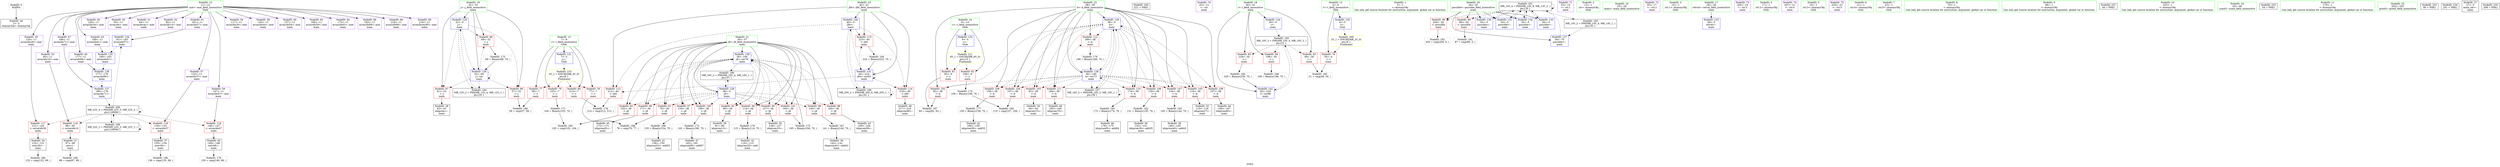 digraph "SVFG" {
	label="SVFG";

	Node0x564ae968e1f0 [shape=record,color=grey,label="{NodeID: 0\nNullPtr}"];
	Node0x564ae968e1f0 -> Node0x564ae9675ac0[style=solid];
	Node0x564ae9698170 [shape=record,color=grey,label="{NodeID: 180\n123 = cmp(122, 99, )\n}"];
	Node0x564ae968ebc0 [shape=record,color=red,label="{NodeID: 97\n154\<--36\n\<--j6\nmain\n}"];
	Node0x564ae968ebc0 -> Node0x564ae9696f70[style=solid];
	Node0x564ae9674220 [shape=record,color=green,label="{NodeID: 14\n9\<--10\nc\<--c_field_insensitive\nGlob }"];
	Node0x564ae9674220 -> Node0x564ae96915e0[style=solid];
	Node0x564ae9674220 -> Node0x564ae96916b0[style=solid];
	Node0x564ae9674220 -> Node0x564ae9694750[style=solid];
	Node0x564ae9693020 [shape=record,color=black,label="{NodeID: 194\nMR_12V_2 = PHI(MR_12V_4, MR_12V_1, )\npts\{33 \}\n}"];
	Node0x564ae9693020 -> Node0x564ae96949f0[style=dashed];
	Node0x564ae968f720 [shape=record,color=red,label="{NodeID: 111\n184\<--38\n\<--k\nmain\n}"];
	Node0x564ae968f720 -> Node0x564ae968fb10[style=solid];
	Node0x564ae9675c90 [shape=record,color=black,label="{NodeID: 28\n62\<--61\nidxprom\<--\nmain\n}"];
	Node0x564ae96949f0 [shape=record,color=blue,label="{NodeID: 125\n32\<--5\nj\<--\nmain\n}"];
	Node0x564ae96949f0 -> Node0x564ae96919f0[style=dashed];
	Node0x564ae96949f0 -> Node0x564ae9691ac0[style=dashed];
	Node0x564ae96949f0 -> Node0x564ae9691b90[style=dashed];
	Node0x564ae96949f0 -> Node0x564ae9694ac0[style=dashed];
	Node0x564ae96949f0 -> Node0x564ae9693020[style=dashed];
	Node0x564ae968e610 [shape=record,color=black,label="{NodeID: 42\n160\<--159\nidxprom56\<--add55\nmain\n}"];
	Node0x564ae9695550 [shape=record,color=blue,label="{NodeID: 139\n36\<--195\nj6\<--inc76\nmain\n}"];
	Node0x564ae9695550 -> Node0x564ae9691e00[style=dashed];
	Node0x564ae9695550 -> Node0x564ae9691ed0[style=dashed];
	Node0x564ae9695550 -> Node0x564ae9691fa0[style=dashed];
	Node0x564ae9695550 -> Node0x564ae9692070[style=dashed];
	Node0x564ae9695550 -> Node0x564ae9692140[style=dashed];
	Node0x564ae9695550 -> Node0x564ae968eaf0[style=dashed];
	Node0x564ae9695550 -> Node0x564ae968ebc0[style=dashed];
	Node0x564ae9695550 -> Node0x564ae968ec90[style=dashed];
	Node0x564ae9695550 -> Node0x564ae968ed60[style=dashed];
	Node0x564ae9695550 -> Node0x564ae968ee30[style=dashed];
	Node0x564ae9695550 -> Node0x564ae968ef00[style=dashed];
	Node0x564ae9695550 -> Node0x564ae9695550[style=dashed];
	Node0x564ae9695550 -> Node0x564ae96a1e50[style=dashed];
	Node0x564ae9690190 [shape=record,color=purple,label="{NodeID: 56\n129\<--11\narrayidx34\<--mat\nmain\n}"];
	Node0x564ae96b1900 [shape=record,color=black,label="{NodeID: 236\n221 = PHI()\n}"];
	Node0x564ae9690cf0 [shape=record,color=purple,label="{NodeID: 70\n43\<--13\n\<--.str\nmain\n}"];
	Node0x564ae9696df0 [shape=record,color=grey,label="{NodeID: 167\n141 = Binary(140, 70, )\n}"];
	Node0x564ae9696df0 -> Node0x564ae968e310[style=solid];
	Node0x564ae9691850 [shape=record,color=red,label="{NodeID: 84\n198\<--30\n\<--i\nmain\n}"];
	Node0x564ae9691850 -> Node0x564ae96970f0[style=solid];
	Node0x564ae9674090 [shape=record,color=green,label="{NodeID: 1\n5\<--1\n\<--dummyObj\nCan only get source location for instruction, argument, global var or function.}"];
	Node0x564ae96982f0 [shape=record,color=grey,label="{NodeID: 181\n87 = cmp(86, 5, )\n}"];
	Node0x564ae968ec90 [shape=record,color=red,label="{NodeID: 98\n164\<--36\n\<--j6\nmain\n}"];
	Node0x564ae968ec90 -> Node0x564ae968e6e0[style=solid];
	Node0x564ae9674320 [shape=record,color=green,label="{NodeID: 15\n11\<--12\nmat\<--mat_field_insensitive\nGlob }"];
	Node0x564ae9674320 -> Node0x564ae968fcb0[style=solid];
	Node0x564ae9674320 -> Node0x564ae968fd80[style=solid];
	Node0x564ae9674320 -> Node0x564ae968fe50[style=solid];
	Node0x564ae9674320 -> Node0x564ae968ff20[style=solid];
	Node0x564ae9674320 -> Node0x564ae968fff0[style=solid];
	Node0x564ae9674320 -> Node0x564ae96900c0[style=solid];
	Node0x564ae9674320 -> Node0x564ae9690190[style=solid];
	Node0x564ae9674320 -> Node0x564ae9690260[style=solid];
	Node0x564ae9674320 -> Node0x564ae9690330[style=solid];
	Node0x564ae9674320 -> Node0x564ae9690400[style=solid];
	Node0x564ae9674320 -> Node0x564ae96904d0[style=solid];
	Node0x564ae9674320 -> Node0x564ae96905a0[style=solid];
	Node0x564ae9674320 -> Node0x564ae9690670[style=solid];
	Node0x564ae9674320 -> Node0x564ae9690740[style=solid];
	Node0x564ae9674320 -> Node0x564ae9690810[style=solid];
	Node0x564ae9674320 -> Node0x564ae96908e0[style=solid];
	Node0x564ae9674320 -> Node0x564ae96909b0[style=solid];
	Node0x564ae9674320 -> Node0x564ae9690a80[style=solid];
	Node0x564ae9674320 -> Node0x564ae9690b50[style=solid];
	Node0x564ae9674320 -> Node0x564ae9690c20[style=solid];
	Node0x564ae9693110 [shape=record,color=black,label="{NodeID: 195\nMR_14V_2 = PHI(MR_14V_4, MR_14V_1, )\npts\{35 \}\n}"];
	Node0x564ae9693110 -> Node0x564ae9694b90[style=dashed];
	Node0x564ae968f7f0 [shape=record,color=red,label="{NodeID: 112\n189\<--38\n\<--k\nmain\n}"];
	Node0x564ae968f7f0 -> Node0x564ae9697270[style=solid];
	Node0x564ae9675d60 [shape=record,color=black,label="{NodeID: 29\n91\<--90\nidxprom13\<--\nmain\n}"];
	Node0x564ae96a5f50 [shape=record,color=yellow,style=double,label="{NodeID: 209\n2V_1 = ENCHI(MR_2V_0)\npts\{6 \}\nFun[main]}"];
	Node0x564ae96a5f50 -> Node0x564ae96911d0[style=dashed];
	Node0x564ae9694ac0 [shape=record,color=blue,label="{NodeID: 126\n32\<--69\nj\<--inc\nmain\n}"];
	Node0x564ae9694ac0 -> Node0x564ae96919f0[style=dashed];
	Node0x564ae9694ac0 -> Node0x564ae9691ac0[style=dashed];
	Node0x564ae9694ac0 -> Node0x564ae9691b90[style=dashed];
	Node0x564ae9694ac0 -> Node0x564ae9694ac0[style=dashed];
	Node0x564ae9694ac0 -> Node0x564ae9693020[style=dashed];
	Node0x564ae968e6e0 [shape=record,color=black,label="{NodeID: 43\n165\<--164\nidxprom58\<--\nmain\n}"];
	Node0x564ae9695620 [shape=record,color=blue,label="{NodeID: 140\n40\<--5\nj84\<--\nmain\n}"];
	Node0x564ae9695620 -> Node0x564ae968f8c0[style=dashed];
	Node0x564ae9695620 -> Node0x564ae968f990[style=dashed];
	Node0x564ae9695620 -> Node0x564ae968fa60[style=dashed];
	Node0x564ae9695620 -> Node0x564ae96956f0[style=dashed];
	Node0x564ae9695620 -> Node0x564ae96a2850[style=dashed];
	Node0x564ae9690260 [shape=record,color=purple,label="{NodeID: 57\n133\<--11\narrayidx37\<--mat\nmain\n}"];
	Node0x564ae9690260 -> Node0x564ae9694410[style=solid];
	Node0x564ae9690dc0 [shape=record,color=purple,label="{NodeID: 71\n53\<--15\n\<--.str.1\nmain\n}"];
	Node0x564ae9696f70 [shape=record,color=grey,label="{NodeID: 168\n155 = Binary(154, 70, )\n}"];
	Node0x564ae9696f70 -> Node0x564ae968e540[style=solid];
	Node0x564ae9691920 [shape=record,color=red,label="{NodeID: 85\n228\<--30\n\<--i\nmain\n}"];
	Node0x564ae9691920 -> Node0x564ae9696c70[style=solid];
	Node0x564ae9674450 [shape=record,color=green,label="{NodeID: 2\n13\<--1\n.str\<--dummyObj\nGlob }"];
	Node0x564ae9698470 [shape=record,color=grey,label="{NodeID: 182\n205 = cmp(204, 5, )\n}"];
	Node0x564ae968ed60 [shape=record,color=red,label="{NodeID: 99\n171\<--36\n\<--j6\nmain\n}"];
	Node0x564ae968ed60 -> Node0x564ae968e880[style=solid];
	Node0x564ae96754f0 [shape=record,color=green,label="{NodeID: 16\n25\<--26\nmain\<--main_field_insensitive\n}"];
	Node0x564ae96a1e50 [shape=record,color=black,label="{NodeID: 196\nMR_16V_2 = PHI(MR_16V_4, MR_16V_1, )\npts\{37 \}\n}"];
	Node0x564ae96a1e50 -> Node0x564ae9694c60[style=dashed];
	Node0x564ae968f8c0 [shape=record,color=red,label="{NodeID: 113\n212\<--40\n\<--j84\nmain\n}"];
	Node0x564ae968f8c0 -> Node0x564ae9697e70[style=solid];
	Node0x564ae9675e30 [shape=record,color=black,label="{NodeID: 30\n94\<--93\nidxprom15\<--\nmain\n}"];
	Node0x564ae96a6a70 [shape=record,color=yellow,style=double,label="{NodeID: 210\n4V_1 = ENCHI(MR_4V_0)\npts\{8 \}\nFun[main]}"];
	Node0x564ae96a6a70 -> Node0x564ae96912a0[style=dashed];
	Node0x564ae96a6a70 -> Node0x564ae9691370[style=dashed];
	Node0x564ae96a6a70 -> Node0x564ae9691440[style=dashed];
	Node0x564ae96a6a70 -> Node0x564ae9691510[style=dashed];
	Node0x564ae9694b90 [shape=record,color=blue,label="{NodeID: 127\n34\<--70\npossible\<--\nmain\n}"];
	Node0x564ae9694b90 -> Node0x564ae96a3750[style=dashed];
	Node0x564ae968e7b0 [shape=record,color=black,label="{NodeID: 44\n168\<--167\nidxprom60\<--\nmain\n}"];
	Node0x564ae96956f0 [shape=record,color=blue,label="{NodeID: 141\n40\<--224\nj84\<--inc93\nmain\n}"];
	Node0x564ae96956f0 -> Node0x564ae968f8c0[style=dashed];
	Node0x564ae96956f0 -> Node0x564ae968f990[style=dashed];
	Node0x564ae96956f0 -> Node0x564ae968fa60[style=dashed];
	Node0x564ae96956f0 -> Node0x564ae96956f0[style=dashed];
	Node0x564ae96956f0 -> Node0x564ae96a2850[style=dashed];
	Node0x564ae9690330 [shape=record,color=purple,label="{NodeID: 58\n143\<--11\narrayidx44\<--mat\nmain\n}"];
	Node0x564ae9690e90 [shape=record,color=purple,label="{NodeID: 72\n65\<--17\n\<--.str.2\nmain\n}"];
	Node0x564ae96970f0 [shape=record,color=grey,label="{NodeID: 169\n199 = Binary(198, 70, )\n}"];
	Node0x564ae96919f0 [shape=record,color=red,label="{NodeID: 86\n57\<--32\n\<--j\nmain\n}"];
	Node0x564ae96919f0 -> Node0x564ae9698a70[style=solid];
	Node0x564ae968d8d0 [shape=record,color=green,label="{NodeID: 3\n15\<--1\n.str.1\<--dummyObj\nGlob }"];
	Node0x564ae96985f0 [shape=record,color=grey,label="{NodeID: 183\n105 = cmp(102, 104, )\n}"];
	Node0x564ae968ee30 [shape=record,color=red,label="{NodeID: 100\n180\<--36\n\<--j6\nmain\n}"];
	Node0x564ae968ee30 -> Node0x564ae96976f0[style=solid];
	Node0x564ae96755f0 [shape=record,color=green,label="{NodeID: 17\n28\<--29\nretval\<--retval_field_insensitive\nmain\n}"];
	Node0x564ae96755f0 -> Node0x564ae9694850[style=solid];
	Node0x564ae96a2350 [shape=record,color=black,label="{NodeID: 197\nMR_18V_2 = PHI(MR_18V_3, MR_18V_1, )\npts\{39 \}\n}"];
	Node0x564ae96a2350 -> Node0x564ae9694d30[style=dashed];
	Node0x564ae96a2350 -> Node0x564ae96a2350[style=dashed];
	Node0x564ae968f990 [shape=record,color=red,label="{NodeID: 114\n216\<--40\n\<--j84\nmain\n}"];
	Node0x564ae968f990 -> Node0x564ae968fbe0[style=solid];
	Node0x564ae9675f00 [shape=record,color=black,label="{NodeID: 31\n97\<--96\nconv\<--\nmain\n}"];
	Node0x564ae9675f00 -> Node0x564ae9698ef0[style=solid];
	Node0x564ae96a6b50 [shape=record,color=yellow,style=double,label="{NodeID: 211\n6V_1 = ENCHI(MR_6V_0)\npts\{10 \}\nFun[main]}"];
	Node0x564ae96a6b50 -> Node0x564ae96915e0[style=dashed];
	Node0x564ae96a6b50 -> Node0x564ae96916b0[style=dashed];
	Node0x564ae9694c60 [shape=record,color=blue,label="{NodeID: 128\n36\<--5\nj6\<--\nmain\n}"];
	Node0x564ae9694c60 -> Node0x564ae9691e00[style=dashed];
	Node0x564ae9694c60 -> Node0x564ae9691ed0[style=dashed];
	Node0x564ae9694c60 -> Node0x564ae9691fa0[style=dashed];
	Node0x564ae9694c60 -> Node0x564ae9692070[style=dashed];
	Node0x564ae9694c60 -> Node0x564ae9692140[style=dashed];
	Node0x564ae9694c60 -> Node0x564ae968eaf0[style=dashed];
	Node0x564ae9694c60 -> Node0x564ae968ebc0[style=dashed];
	Node0x564ae9694c60 -> Node0x564ae968ec90[style=dashed];
	Node0x564ae9694c60 -> Node0x564ae968ed60[style=dashed];
	Node0x564ae9694c60 -> Node0x564ae968ee30[style=dashed];
	Node0x564ae9694c60 -> Node0x564ae968ef00[style=dashed];
	Node0x564ae9694c60 -> Node0x564ae9695550[style=dashed];
	Node0x564ae9694c60 -> Node0x564ae96a1e50[style=dashed];
	Node0x564ae968e880 [shape=record,color=black,label="{NodeID: 45\n172\<--171\nidxprom62\<--\nmain\n}"];
	Node0x564ae96957c0 [shape=record,color=blue,label="{NodeID: 142\n30\<--229\ni\<--inc96\nmain\n}"];
	Node0x564ae96957c0 -> Node0x564ae9692b20[style=dashed];
	Node0x564ae9690400 [shape=record,color=purple,label="{NodeID: 59\n147\<--11\narrayidx47\<--mat\nmain\n}"];
	Node0x564ae9690400 -> Node0x564ae96944e0[style=solid];
	Node0x564ae9690f60 [shape=record,color=purple,label="{NodeID: 73\n200\<--19\n\<--.str.3\nmain\n}"];
	Node0x564ae9697270 [shape=record,color=grey,label="{NodeID: 170\n190 = Binary(189, 70, )\n}"];
	Node0x564ae9697270 -> Node0x564ae9695480[style=solid];
	Node0x564ae9691ac0 [shape=record,color=red,label="{NodeID: 87\n61\<--32\n\<--j\nmain\n}"];
	Node0x564ae9691ac0 -> Node0x564ae9675c90[style=solid];
	Node0x564ae968d960 [shape=record,color=green,label="{NodeID: 4\n17\<--1\n.str.2\<--dummyObj\nGlob }"];
	Node0x564ae9698770 [shape=record,color=grey,label="{NodeID: 184\n110 = cmp(107, 109, )\n}"];
	Node0x564ae968ef00 [shape=record,color=red,label="{NodeID: 101\n194\<--36\n\<--j6\nmain\n}"];
	Node0x564ae968ef00 -> Node0x564ae9697570[style=solid];
	Node0x564ae96756c0 [shape=record,color=green,label="{NodeID: 18\n30\<--31\ni\<--i_field_insensitive\nmain\n}"];
	Node0x564ae96756c0 -> Node0x564ae9691780[style=solid];
	Node0x564ae96756c0 -> Node0x564ae9691850[style=solid];
	Node0x564ae96756c0 -> Node0x564ae9691920[style=solid];
	Node0x564ae96756c0 -> Node0x564ae9694920[style=solid];
	Node0x564ae96756c0 -> Node0x564ae96957c0[style=solid];
	Node0x564ae96a2850 [shape=record,color=black,label="{NodeID: 198\nMR_20V_2 = PHI(MR_20V_6, MR_20V_1, )\npts\{41 \}\n}"];
	Node0x564ae96a2850 -> Node0x564ae9695620[style=dashed];
	Node0x564ae96a2850 -> Node0x564ae96a2850[style=dashed];
	Node0x564ae968fa60 [shape=record,color=red,label="{NodeID: 115\n223\<--40\n\<--j84\nmain\n}"];
	Node0x564ae968fa60 -> Node0x564ae9696970[style=solid];
	Node0x564ae9675fd0 [shape=record,color=black,label="{NodeID: 32\n116\<--115\nidxprom25\<--add\nmain\n}"];
	Node0x564ae9694d30 [shape=record,color=blue,label="{NodeID: 129\n38\<--5\nk\<--\nmain\n}"];
	Node0x564ae9694d30 -> Node0x564ae968efd0[style=dashed];
	Node0x564ae9694d30 -> Node0x564ae968f0a0[style=dashed];
	Node0x564ae9694d30 -> Node0x564ae968f170[style=dashed];
	Node0x564ae9694d30 -> Node0x564ae968f240[style=dashed];
	Node0x564ae9694d30 -> Node0x564ae968f310[style=dashed];
	Node0x564ae9694d30 -> Node0x564ae968f3e0[style=dashed];
	Node0x564ae9694d30 -> Node0x564ae968f4b0[style=dashed];
	Node0x564ae9694d30 -> Node0x564ae968f580[style=dashed];
	Node0x564ae9694d30 -> Node0x564ae968f650[style=dashed];
	Node0x564ae9694d30 -> Node0x564ae968f720[style=dashed];
	Node0x564ae9694d30 -> Node0x564ae968f7f0[style=dashed];
	Node0x564ae9694d30 -> Node0x564ae9694d30[style=dashed];
	Node0x564ae9694d30 -> Node0x564ae9695480[style=dashed];
	Node0x564ae9694d30 -> Node0x564ae96a2350[style=dashed];
	Node0x564ae968e950 [shape=record,color=black,label="{NodeID: 46\n176\<--175\nidxprom65\<--add64\nmain\n}"];
	Node0x564ae96904d0 [shape=record,color=purple,label="{NodeID: 60\n157\<--11\narrayidx54\<--mat\nmain\n}"];
	Node0x564ae9691030 [shape=record,color=purple,label="{NodeID: 74\n207\<--21\n\<--.str.4\nmain\n}"];
	Node0x564ae96973f0 [shape=record,color=grey,label="{NodeID: 171\n104 = Binary(103, 70, )\n}"];
	Node0x564ae96973f0 -> Node0x564ae96985f0[style=solid];
	Node0x564ae9691b90 [shape=record,color=red,label="{NodeID: 88\n68\<--32\n\<--j\nmain\n}"];
	Node0x564ae9691b90 -> Node0x564ae96979f0[style=solid];
	Node0x564ae9674b00 [shape=record,color=green,label="{NodeID: 5\n19\<--1\n.str.3\<--dummyObj\nGlob }"];
	Node0x564ae96988f0 [shape=record,color=grey,label="{NodeID: 185\n51 = cmp(49, 50, )\n}"];
	Node0x564ae968efd0 [shape=record,color=red,label="{NodeID: 102\n82\<--38\n\<--k\nmain\n}"];
	Node0x564ae968efd0 -> Node0x564ae9698bf0[style=solid];
	Node0x564ae96757c0 [shape=record,color=green,label="{NodeID: 19\n32\<--33\nj\<--j_field_insensitive\nmain\n}"];
	Node0x564ae96757c0 -> Node0x564ae96919f0[style=solid];
	Node0x564ae96757c0 -> Node0x564ae9691ac0[style=solid];
	Node0x564ae96757c0 -> Node0x564ae9691b90[style=solid];
	Node0x564ae96757c0 -> Node0x564ae96949f0[style=solid];
	Node0x564ae96757c0 -> Node0x564ae9694ac0[style=solid];
	Node0x564ae96a2d50 [shape=record,color=black,label="{NodeID: 199\nMR_22V_2 = PHI(MR_22V_3, MR_22V_1, )\npts\{120000 \}\n}"];
	Node0x564ae96a2d50 -> Node0x564ae96a2d50[style=dashed];
	Node0x564ae96a2d50 -> Node0x564ae96a5050[style=dashed];
	Node0x564ae9694270 [shape=record,color=red,label="{NodeID: 116\n96\<--95\n\<--arrayidx16\nmain\n}"];
	Node0x564ae9694270 -> Node0x564ae9675f00[style=solid];
	Node0x564ae96760a0 [shape=record,color=black,label="{NodeID: 33\n119\<--118\nidxprom27\<--\nmain\n}"];
	Node0x564ae9694e00 [shape=record,color=blue,label="{NodeID: 130\n34\<--5\npossible\<--\nmain\n}"];
	Node0x564ae9694e00 -> Node0x564ae96a3750[style=dashed];
	Node0x564ae968ea20 [shape=record,color=black,label="{NodeID: 47\n182\<--181\nidxprom68\<--add67\nmain\n}"];
	Node0x564ae96905a0 [shape=record,color=purple,label="{NodeID: 61\n161\<--11\narrayidx57\<--mat\nmain\n}"];
	Node0x564ae96905a0 -> Node0x564ae9695140[style=solid];
	Node0x564ae9691100 [shape=record,color=purple,label="{NodeID: 75\n220\<--23\n\<--.str.5\nmain\n}"];
	Node0x564ae9697570 [shape=record,color=grey,label="{NodeID: 172\n195 = Binary(194, 70, )\n}"];
	Node0x564ae9697570 -> Node0x564ae9695550[style=solid];
	Node0x564ae9691c60 [shape=record,color=red,label="{NodeID: 89\n86\<--34\n\<--possible\nmain\n}"];
	Node0x564ae9691c60 -> Node0x564ae96982f0[style=solid];
	Node0x564ae9674b90 [shape=record,color=green,label="{NodeID: 6\n21\<--1\n.str.4\<--dummyObj\nGlob }"];
	Node0x564ae9698a70 [shape=record,color=grey,label="{NodeID: 186\n59 = cmp(57, 58, )\n}"];
	Node0x564ae968f0a0 [shape=record,color=red,label="{NodeID: 103\n93\<--38\n\<--k\nmain\n}"];
	Node0x564ae968f0a0 -> Node0x564ae9675e30[style=solid];
	Node0x564ae9675890 [shape=record,color=green,label="{NodeID: 20\n34\<--35\npossible\<--possible_field_insensitive\nmain\n}"];
	Node0x564ae9675890 -> Node0x564ae9691c60[style=solid];
	Node0x564ae9675890 -> Node0x564ae9691d30[style=solid];
	Node0x564ae9675890 -> Node0x564ae9694b90[style=solid];
	Node0x564ae9675890 -> Node0x564ae9694e00[style=solid];
	Node0x564ae9675890 -> Node0x564ae9694ed0[style=solid];
	Node0x564ae9675890 -> Node0x564ae9694fa0[style=solid];
	Node0x564ae9675890 -> Node0x564ae9695070[style=solid];
	Node0x564ae9694340 [shape=record,color=red,label="{NodeID: 117\n121\<--120\n\<--arrayidx28\nmain\n}"];
	Node0x564ae9694340 -> Node0x564ae9676170[style=solid];
	Node0x564ae9676170 [shape=record,color=black,label="{NodeID: 34\n122\<--121\nconv29\<--\nmain\n}"];
	Node0x564ae9676170 -> Node0x564ae9698170[style=solid];
	Node0x564ae9694ed0 [shape=record,color=blue,label="{NodeID: 131\n34\<--5\npossible\<--\nmain\n}"];
	Node0x564ae9694ed0 -> Node0x564ae96a3750[style=dashed];
	Node0x564ae968fb10 [shape=record,color=black,label="{NodeID: 48\n185\<--184\nidxprom70\<--\nmain\n}"];
	Node0x564ae9690670 [shape=record,color=purple,label="{NodeID: 62\n166\<--11\narrayidx59\<--mat\nmain\n}"];
	Node0x564ae96911d0 [shape=record,color=red,label="{NodeID: 76\n50\<--4\n\<--t\nmain\n}"];
	Node0x564ae96911d0 -> Node0x564ae96988f0[style=solid];
	Node0x564ae96976f0 [shape=record,color=grey,label="{NodeID: 173\n181 = Binary(180, 70, )\n}"];
	Node0x564ae96976f0 -> Node0x564ae968ea20[style=solid];
	Node0x564ae9691d30 [shape=record,color=red,label="{NodeID: 90\n204\<--34\n\<--possible\nmain\n}"];
	Node0x564ae9691d30 -> Node0x564ae9698470[style=solid];
	Node0x564ae968dc10 [shape=record,color=green,label="{NodeID: 7\n23\<--1\n.str.5\<--dummyObj\nGlob }"];
	Node0x564ae9698bf0 [shape=record,color=grey,label="{NodeID: 187\n84 = cmp(82, 83, )\n}"];
	Node0x564ae968f170 [shape=record,color=red,label="{NodeID: 104\n107\<--38\n\<--k\nmain\n}"];
	Node0x564ae968f170 -> Node0x564ae9698770[style=solid];
	Node0x564ae9675960 [shape=record,color=green,label="{NodeID: 21\n36\<--37\nj6\<--j6_field_insensitive\nmain\n}"];
	Node0x564ae9675960 -> Node0x564ae9691e00[style=solid];
	Node0x564ae9675960 -> Node0x564ae9691ed0[style=solid];
	Node0x564ae9675960 -> Node0x564ae9691fa0[style=solid];
	Node0x564ae9675960 -> Node0x564ae9692070[style=solid];
	Node0x564ae9675960 -> Node0x564ae9692140[style=solid];
	Node0x564ae9675960 -> Node0x564ae968eaf0[style=solid];
	Node0x564ae9675960 -> Node0x564ae968ebc0[style=solid];
	Node0x564ae9675960 -> Node0x564ae968ec90[style=solid];
	Node0x564ae9675960 -> Node0x564ae968ed60[style=solid];
	Node0x564ae9675960 -> Node0x564ae968ee30[style=solid];
	Node0x564ae9675960 -> Node0x564ae968ef00[style=solid];
	Node0x564ae9675960 -> Node0x564ae9694c60[style=solid];
	Node0x564ae9675960 -> Node0x564ae9695550[style=solid];
	Node0x564ae96a3750 [shape=record,color=black,label="{NodeID: 201\nMR_14V_4 = PHI(MR_14V_9, MR_14V_3, )\npts\{35 \}\n}"];
	Node0x564ae96a3750 -> Node0x564ae9691c60[style=dashed];
	Node0x564ae96a3750 -> Node0x564ae9691d30[style=dashed];
	Node0x564ae96a3750 -> Node0x564ae9694e00[style=dashed];
	Node0x564ae96a3750 -> Node0x564ae9694ed0[style=dashed];
	Node0x564ae96a3750 -> Node0x564ae9694fa0[style=dashed];
	Node0x564ae96a3750 -> Node0x564ae9695070[style=dashed];
	Node0x564ae96a3750 -> Node0x564ae9693110[style=dashed];
	Node0x564ae96a3750 -> Node0x564ae96a3750[style=dashed];
	Node0x564ae9694410 [shape=record,color=red,label="{NodeID: 118\n134\<--133\n\<--arrayidx37\nmain\n}"];
	Node0x564ae9694410 -> Node0x564ae968e280[style=solid];
	Node0x564ae9676240 [shape=record,color=black,label="{NodeID: 35\n128\<--127\nidxprom33\<--\nmain\n}"];
	Node0x564ae9694fa0 [shape=record,color=blue,label="{NodeID: 132\n34\<--5\npossible\<--\nmain\n}"];
	Node0x564ae9694fa0 -> Node0x564ae96a3750[style=dashed];
	Node0x564ae968fbe0 [shape=record,color=black,label="{NodeID: 49\n217\<--216\nidxprom88\<--\nmain\n}"];
	Node0x564ae9690740 [shape=record,color=purple,label="{NodeID: 63\n169\<--11\narrayidx61\<--mat\nmain\n}"];
	Node0x564ae9690740 -> Node0x564ae9695210[style=solid];
	Node0x564ae96912a0 [shape=record,color=red,label="{NodeID: 77\n58\<--7\n\<--r\nmain\n}"];
	Node0x564ae96912a0 -> Node0x564ae9698a70[style=solid];
	Node0x564ae9697870 [shape=record,color=grey,label="{NodeID: 174\n109 = Binary(108, 70, )\n}"];
	Node0x564ae9697870 -> Node0x564ae9698770[style=solid];
	Node0x564ae9691e00 [shape=record,color=red,label="{NodeID: 91\n76\<--36\n\<--j6\nmain\n}"];
	Node0x564ae9691e00 -> Node0x564ae9698d70[style=solid];
	Node0x564ae968dca0 [shape=record,color=green,label="{NodeID: 8\n70\<--1\n\<--dummyObj\nCan only get source location for instruction, argument, global var or function.}"];
	Node0x564ae9698d70 [shape=record,color=grey,label="{NodeID: 188\n78 = cmp(76, 77, )\n}"];
	Node0x564ae968f240 [shape=record,color=red,label="{NodeID: 105\n118\<--38\n\<--k\nmain\n}"];
	Node0x564ae968f240 -> Node0x564ae96760a0[style=solid];
	Node0x564ae9676860 [shape=record,color=green,label="{NodeID: 22\n38\<--39\nk\<--k_field_insensitive\nmain\n}"];
	Node0x564ae9676860 -> Node0x564ae968efd0[style=solid];
	Node0x564ae9676860 -> Node0x564ae968f0a0[style=solid];
	Node0x564ae9676860 -> Node0x564ae968f170[style=solid];
	Node0x564ae9676860 -> Node0x564ae968f240[style=solid];
	Node0x564ae9676860 -> Node0x564ae968f310[style=solid];
	Node0x564ae9676860 -> Node0x564ae968f3e0[style=solid];
	Node0x564ae9676860 -> Node0x564ae968f4b0[style=solid];
	Node0x564ae9676860 -> Node0x564ae968f580[style=solid];
	Node0x564ae9676860 -> Node0x564ae968f650[style=solid];
	Node0x564ae9676860 -> Node0x564ae968f720[style=solid];
	Node0x564ae9676860 -> Node0x564ae968f7f0[style=solid];
	Node0x564ae9676860 -> Node0x564ae9694d30[style=solid];
	Node0x564ae9676860 -> Node0x564ae9695480[style=solid];
	Node0x564ae96944e0 [shape=record,color=red,label="{NodeID: 119\n148\<--147\n\<--arrayidx47\nmain\n}"];
	Node0x564ae96944e0 -> Node0x564ae968e470[style=solid];
	Node0x564ae9676310 [shape=record,color=black,label="{NodeID: 36\n132\<--131\nidxprom36\<--add35\nmain\n}"];
	Node0x564ae9695070 [shape=record,color=blue,label="{NodeID: 133\n34\<--5\npossible\<--\nmain\n}"];
	Node0x564ae9695070 -> Node0x564ae96a3750[style=dashed];
	Node0x564ae968fcb0 [shape=record,color=purple,label="{NodeID: 50\n63\<--11\narrayidx\<--mat\nmain\n}"];
	Node0x564ae9690810 [shape=record,color=purple,label="{NodeID: 64\n173\<--11\narrayidx63\<--mat\nmain\n}"];
	Node0x564ae9691370 [shape=record,color=red,label="{NodeID: 78\n77\<--7\n\<--r\nmain\n}"];
	Node0x564ae9691370 -> Node0x564ae9698d70[style=solid];
	Node0x564ae96979f0 [shape=record,color=grey,label="{NodeID: 175\n69 = Binary(68, 70, )\n}"];
	Node0x564ae96979f0 -> Node0x564ae9694ac0[style=solid];
	Node0x564ae9691ed0 [shape=record,color=red,label="{NodeID: 92\n90\<--36\n\<--j6\nmain\n}"];
	Node0x564ae9691ed0 -> Node0x564ae9675d60[style=solid];
	Node0x564ae968dd30 [shape=record,color=green,label="{NodeID: 9\n99\<--1\n\<--dummyObj\nCan only get source location for instruction, argument, global var or function.}"];
	Node0x564ae9698ef0 [shape=record,color=grey,label="{NodeID: 189\n98 = cmp(97, 99, )\n}"];
	Node0x564ae968f310 [shape=record,color=red,label="{NodeID: 106\n130\<--38\n\<--k\nmain\n}"];
	Node0x564ae968f310 -> Node0x564ae9696670[style=solid];
	Node0x564ae9676930 [shape=record,color=green,label="{NodeID: 23\n40\<--41\nj84\<--j84_field_insensitive\nmain\n}"];
	Node0x564ae9676930 -> Node0x564ae968f8c0[style=solid];
	Node0x564ae9676930 -> Node0x564ae968f990[style=solid];
	Node0x564ae9676930 -> Node0x564ae968fa60[style=solid];
	Node0x564ae9676930 -> Node0x564ae9695620[style=solid];
	Node0x564ae9676930 -> Node0x564ae96956f0[style=solid];
	Node0x564ae96945b0 [shape=record,color=blue,label="{NodeID: 120\n4\<--5\nt\<--\nGlob }"];
	Node0x564ae96945b0 -> Node0x564ae96a5f50[style=dashed];
	Node0x564ae968e280 [shape=record,color=black,label="{NodeID: 37\n135\<--134\nconv38\<--\nmain\n}"];
	Node0x564ae968e280 -> Node0x564ae9699070[style=solid];
	Node0x564ae9695140 [shape=record,color=blue,label="{NodeID: 134\n161\<--163\narrayidx57\<--\nmain\n}"];
	Node0x564ae9695140 -> Node0x564ae9695210[style=dashed];
	Node0x564ae968fd80 [shape=record,color=purple,label="{NodeID: 51\n64\<--11\narraydecay\<--mat\nmain\n}"];
	Node0x564ae9481950 [shape=record,color=black,label="{NodeID: 231\n44 = PHI()\n}"];
	Node0x564ae96908e0 [shape=record,color=purple,label="{NodeID: 65\n177\<--11\narrayidx66\<--mat\nmain\n}"];
	Node0x564ae96908e0 -> Node0x564ae96952e0[style=solid];
	Node0x564ae9696670 [shape=record,color=grey,label="{NodeID: 162\n131 = Binary(130, 70, )\n}"];
	Node0x564ae9696670 -> Node0x564ae9676310[style=solid];
	Node0x564ae9691440 [shape=record,color=red,label="{NodeID: 79\n103\<--7\n\<--r\nmain\n}"];
	Node0x564ae9691440 -> Node0x564ae96973f0[style=solid];
	Node0x564ae9697b70 [shape=record,color=grey,label="{NodeID: 176\n115 = Binary(114, 70, )\n}"];
	Node0x564ae9697b70 -> Node0x564ae9675fd0[style=solid];
	Node0x564ae9691fa0 [shape=record,color=red,label="{NodeID: 93\n102\<--36\n\<--j6\nmain\n}"];
	Node0x564ae9691fa0 -> Node0x564ae96985f0[style=solid];
	Node0x564ae968ddc0 [shape=record,color=green,label="{NodeID: 10\n163\<--1\n\<--dummyObj\nCan only get source location for instruction, argument, global var or function.}"];
	Node0x564ae9699070 [shape=record,color=grey,label="{NodeID: 190\n136 = cmp(135, 99, )\n}"];
	Node0x564ae968f3e0 [shape=record,color=red,label="{NodeID: 107\n144\<--38\n\<--k\nmain\n}"];
	Node0x564ae968f3e0 -> Node0x564ae96967f0[style=solid];
	Node0x564ae9676a00 [shape=record,color=green,label="{NodeID: 24\n45\<--46\nscanf\<--scanf_field_insensitive\n}"];
	Node0x564ae9694680 [shape=record,color=blue,label="{NodeID: 121\n7\<--5\nr\<--\nGlob }"];
	Node0x564ae9694680 -> Node0x564ae96a6a70[style=dashed];
	Node0x564ae968e310 [shape=record,color=black,label="{NodeID: 38\n142\<--141\nidxprom43\<--add42\nmain\n}"];
	Node0x564ae9695210 [shape=record,color=blue,label="{NodeID: 135\n169\<--163\narrayidx61\<--\nmain\n}"];
	Node0x564ae9695210 -> Node0x564ae96952e0[style=dashed];
	Node0x564ae968fe50 [shape=record,color=purple,label="{NodeID: 52\n92\<--11\narrayidx14\<--mat\nmain\n}"];
	Node0x564ae96b1500 [shape=record,color=black,label="{NodeID: 232\n54 = PHI()\n}"];
	Node0x564ae96909b0 [shape=record,color=purple,label="{NodeID: 66\n183\<--11\narrayidx69\<--mat\nmain\n}"];
	Node0x564ae96967f0 [shape=record,color=grey,label="{NodeID: 163\n145 = Binary(144, 70, )\n}"];
	Node0x564ae96967f0 -> Node0x564ae968e3a0[style=solid];
	Node0x564ae9691510 [shape=record,color=red,label="{NodeID: 80\n213\<--7\n\<--r\nmain\n}"];
	Node0x564ae9691510 -> Node0x564ae9697e70[style=solid];
	Node0x564ae9697cf0 [shape=record,color=grey,label="{NodeID: 177\n159 = Binary(158, 70, )\n}"];
	Node0x564ae9697cf0 -> Node0x564ae968e610[style=solid];
	Node0x564ae9692070 [shape=record,color=red,label="{NodeID: 94\n114\<--36\n\<--j6\nmain\n}"];
	Node0x564ae9692070 -> Node0x564ae9697b70[style=solid];
	Node0x564ae9675070 [shape=record,color=green,label="{NodeID: 11\n179\<--1\n\<--dummyObj\nCan only get source location for instruction, argument, global var or function.}"];
	Node0x564ae968f4b0 [shape=record,color=red,label="{NodeID: 108\n158\<--38\n\<--k\nmain\n}"];
	Node0x564ae968f4b0 -> Node0x564ae9697cf0[style=solid];
	Node0x564ae9676b00 [shape=record,color=green,label="{NodeID: 25\n202\<--203\nprintf\<--printf_field_insensitive\n}"];
	Node0x564ae9694750 [shape=record,color=blue,label="{NodeID: 122\n9\<--5\nc\<--\nGlob }"];
	Node0x564ae9694750 -> Node0x564ae96a6b50[style=dashed];
	Node0x564ae968e3a0 [shape=record,color=black,label="{NodeID: 39\n146\<--145\nidxprom46\<--add45\nmain\n}"];
	Node0x564ae96952e0 [shape=record,color=blue,label="{NodeID: 136\n177\<--179\narrayidx66\<--\nmain\n}"];
	Node0x564ae96952e0 -> Node0x564ae96953b0[style=dashed];
	Node0x564ae968ff20 [shape=record,color=purple,label="{NodeID: 53\n95\<--11\narrayidx16\<--mat\nmain\n}"];
	Node0x564ae968ff20 -> Node0x564ae9694270[style=solid];
	Node0x564ae96b1600 [shape=record,color=black,label="{NodeID: 233\n66 = PHI()\n}"];
	Node0x564ae9690a80 [shape=record,color=purple,label="{NodeID: 67\n186\<--11\narrayidx71\<--mat\nmain\n}"];
	Node0x564ae9690a80 -> Node0x564ae96953b0[style=solid];
	Node0x564ae9696970 [shape=record,color=grey,label="{NodeID: 164\n224 = Binary(223, 70, )\n}"];
	Node0x564ae9696970 -> Node0x564ae96956f0[style=solid];
	Node0x564ae96915e0 [shape=record,color=red,label="{NodeID: 81\n83\<--9\n\<--c\nmain\n}"];
	Node0x564ae96915e0 -> Node0x564ae9698bf0[style=solid];
	Node0x564ae9697e70 [shape=record,color=grey,label="{NodeID: 178\n214 = cmp(212, 213, )\n}"];
	Node0x564ae9692140 [shape=record,color=red,label="{NodeID: 95\n127\<--36\n\<--j6\nmain\n}"];
	Node0x564ae9692140 -> Node0x564ae9676240[style=solid];
	Node0x564ae9675140 [shape=record,color=green,label="{NodeID: 12\n4\<--6\nt\<--t_field_insensitive\nGlob }"];
	Node0x564ae9675140 -> Node0x564ae96911d0[style=solid];
	Node0x564ae9675140 -> Node0x564ae96945b0[style=solid];
	Node0x564ae968f580 [shape=record,color=red,label="{NodeID: 109\n167\<--38\n\<--k\nmain\n}"];
	Node0x564ae968f580 -> Node0x564ae968e7b0[style=solid];
	Node0x564ae9675ac0 [shape=record,color=black,label="{NodeID: 26\n2\<--3\ndummyVal\<--dummyVal\n}"];
	Node0x564ae96a5050 [shape=record,color=black,label="{NodeID: 206\nMR_22V_4 = PHI(MR_22V_5, MR_22V_3, )\npts\{120000 \}\n}"];
	Node0x564ae96a5050 -> Node0x564ae9694270[style=dashed];
	Node0x564ae96a5050 -> Node0x564ae9694340[style=dashed];
	Node0x564ae96a5050 -> Node0x564ae9694410[style=dashed];
	Node0x564ae96a5050 -> Node0x564ae96944e0[style=dashed];
	Node0x564ae96a5050 -> Node0x564ae9695140[style=dashed];
	Node0x564ae96a5050 -> Node0x564ae96a2d50[style=dashed];
	Node0x564ae96a5050 -> Node0x564ae96a5050[style=dashed];
	Node0x564ae9694850 [shape=record,color=blue,label="{NodeID: 123\n28\<--5\nretval\<--\nmain\n}"];
	Node0x564ae968e470 [shape=record,color=black,label="{NodeID: 40\n149\<--148\nconv48\<--\nmain\n}"];
	Node0x564ae968e470 -> Node0x564ae9697ff0[style=solid];
	Node0x564ae96953b0 [shape=record,color=blue,label="{NodeID: 137\n186\<--179\narrayidx71\<--\nmain\n}"];
	Node0x564ae96953b0 -> Node0x564ae96a5050[style=dashed];
	Node0x564ae968fff0 [shape=record,color=purple,label="{NodeID: 54\n117\<--11\narrayidx26\<--mat\nmain\n}"];
	Node0x564ae96b1700 [shape=record,color=black,label="{NodeID: 234\n201 = PHI()\n}"];
	Node0x564ae9690b50 [shape=record,color=purple,label="{NodeID: 68\n218\<--11\narrayidx89\<--mat\nmain\n}"];
	Node0x564ae9696af0 [shape=record,color=grey,label="{NodeID: 165\n175 = Binary(174, 70, )\n}"];
	Node0x564ae9696af0 -> Node0x564ae968e950[style=solid];
	Node0x564ae96916b0 [shape=record,color=red,label="{NodeID: 82\n108\<--9\n\<--c\nmain\n}"];
	Node0x564ae96916b0 -> Node0x564ae9697870[style=solid];
	Node0x564ae9697ff0 [shape=record,color=grey,label="{NodeID: 179\n150 = cmp(149, 99, )\n}"];
	Node0x564ae968eaf0 [shape=record,color=red,label="{NodeID: 96\n140\<--36\n\<--j6\nmain\n}"];
	Node0x564ae968eaf0 -> Node0x564ae9696df0[style=solid];
	Node0x564ae9675210 [shape=record,color=green,label="{NodeID: 13\n7\<--8\nr\<--r_field_insensitive\nGlob }"];
	Node0x564ae9675210 -> Node0x564ae96912a0[style=solid];
	Node0x564ae9675210 -> Node0x564ae9691370[style=solid];
	Node0x564ae9675210 -> Node0x564ae9691440[style=solid];
	Node0x564ae9675210 -> Node0x564ae9691510[style=solid];
	Node0x564ae9675210 -> Node0x564ae9694680[style=solid];
	Node0x564ae9692b20 [shape=record,color=black,label="{NodeID: 193\nMR_10V_3 = PHI(MR_10V_4, MR_10V_2, )\npts\{31 \}\n}"];
	Node0x564ae9692b20 -> Node0x564ae9691780[style=dashed];
	Node0x564ae9692b20 -> Node0x564ae9691850[style=dashed];
	Node0x564ae9692b20 -> Node0x564ae9691920[style=dashed];
	Node0x564ae9692b20 -> Node0x564ae96957c0[style=dashed];
	Node0x564ae968f650 [shape=record,color=red,label="{NodeID: 110\n174\<--38\n\<--k\nmain\n}"];
	Node0x564ae968f650 -> Node0x564ae9696af0[style=solid];
	Node0x564ae9675bc0 [shape=record,color=black,label="{NodeID: 27\n27\<--5\nmain_ret\<--\nmain\n}"];
	Node0x564ae9694920 [shape=record,color=blue,label="{NodeID: 124\n30\<--5\ni\<--\nmain\n}"];
	Node0x564ae9694920 -> Node0x564ae9692b20[style=dashed];
	Node0x564ae968e540 [shape=record,color=black,label="{NodeID: 41\n156\<--155\nidxprom53\<--add52\nmain\n}"];
	Node0x564ae9695480 [shape=record,color=blue,label="{NodeID: 138\n38\<--190\nk\<--inc73\nmain\n}"];
	Node0x564ae9695480 -> Node0x564ae968efd0[style=dashed];
	Node0x564ae9695480 -> Node0x564ae968f0a0[style=dashed];
	Node0x564ae9695480 -> Node0x564ae968f170[style=dashed];
	Node0x564ae9695480 -> Node0x564ae968f240[style=dashed];
	Node0x564ae9695480 -> Node0x564ae968f310[style=dashed];
	Node0x564ae9695480 -> Node0x564ae968f3e0[style=dashed];
	Node0x564ae9695480 -> Node0x564ae968f4b0[style=dashed];
	Node0x564ae9695480 -> Node0x564ae968f580[style=dashed];
	Node0x564ae9695480 -> Node0x564ae968f650[style=dashed];
	Node0x564ae9695480 -> Node0x564ae968f720[style=dashed];
	Node0x564ae9695480 -> Node0x564ae968f7f0[style=dashed];
	Node0x564ae9695480 -> Node0x564ae9694d30[style=dashed];
	Node0x564ae9695480 -> Node0x564ae9695480[style=dashed];
	Node0x564ae9695480 -> Node0x564ae96a2350[style=dashed];
	Node0x564ae96900c0 [shape=record,color=purple,label="{NodeID: 55\n120\<--11\narrayidx28\<--mat\nmain\n}"];
	Node0x564ae96900c0 -> Node0x564ae9694340[style=solid];
	Node0x564ae96b1800 [shape=record,color=black,label="{NodeID: 235\n208 = PHI()\n}"];
	Node0x564ae9690c20 [shape=record,color=purple,label="{NodeID: 69\n219\<--11\narraydecay90\<--mat\nmain\n}"];
	Node0x564ae9696c70 [shape=record,color=grey,label="{NodeID: 166\n229 = Binary(228, 70, )\n}"];
	Node0x564ae9696c70 -> Node0x564ae96957c0[style=solid];
	Node0x564ae9691780 [shape=record,color=red,label="{NodeID: 83\n49\<--30\n\<--i\nmain\n}"];
	Node0x564ae9691780 -> Node0x564ae96988f0[style=solid];
}
